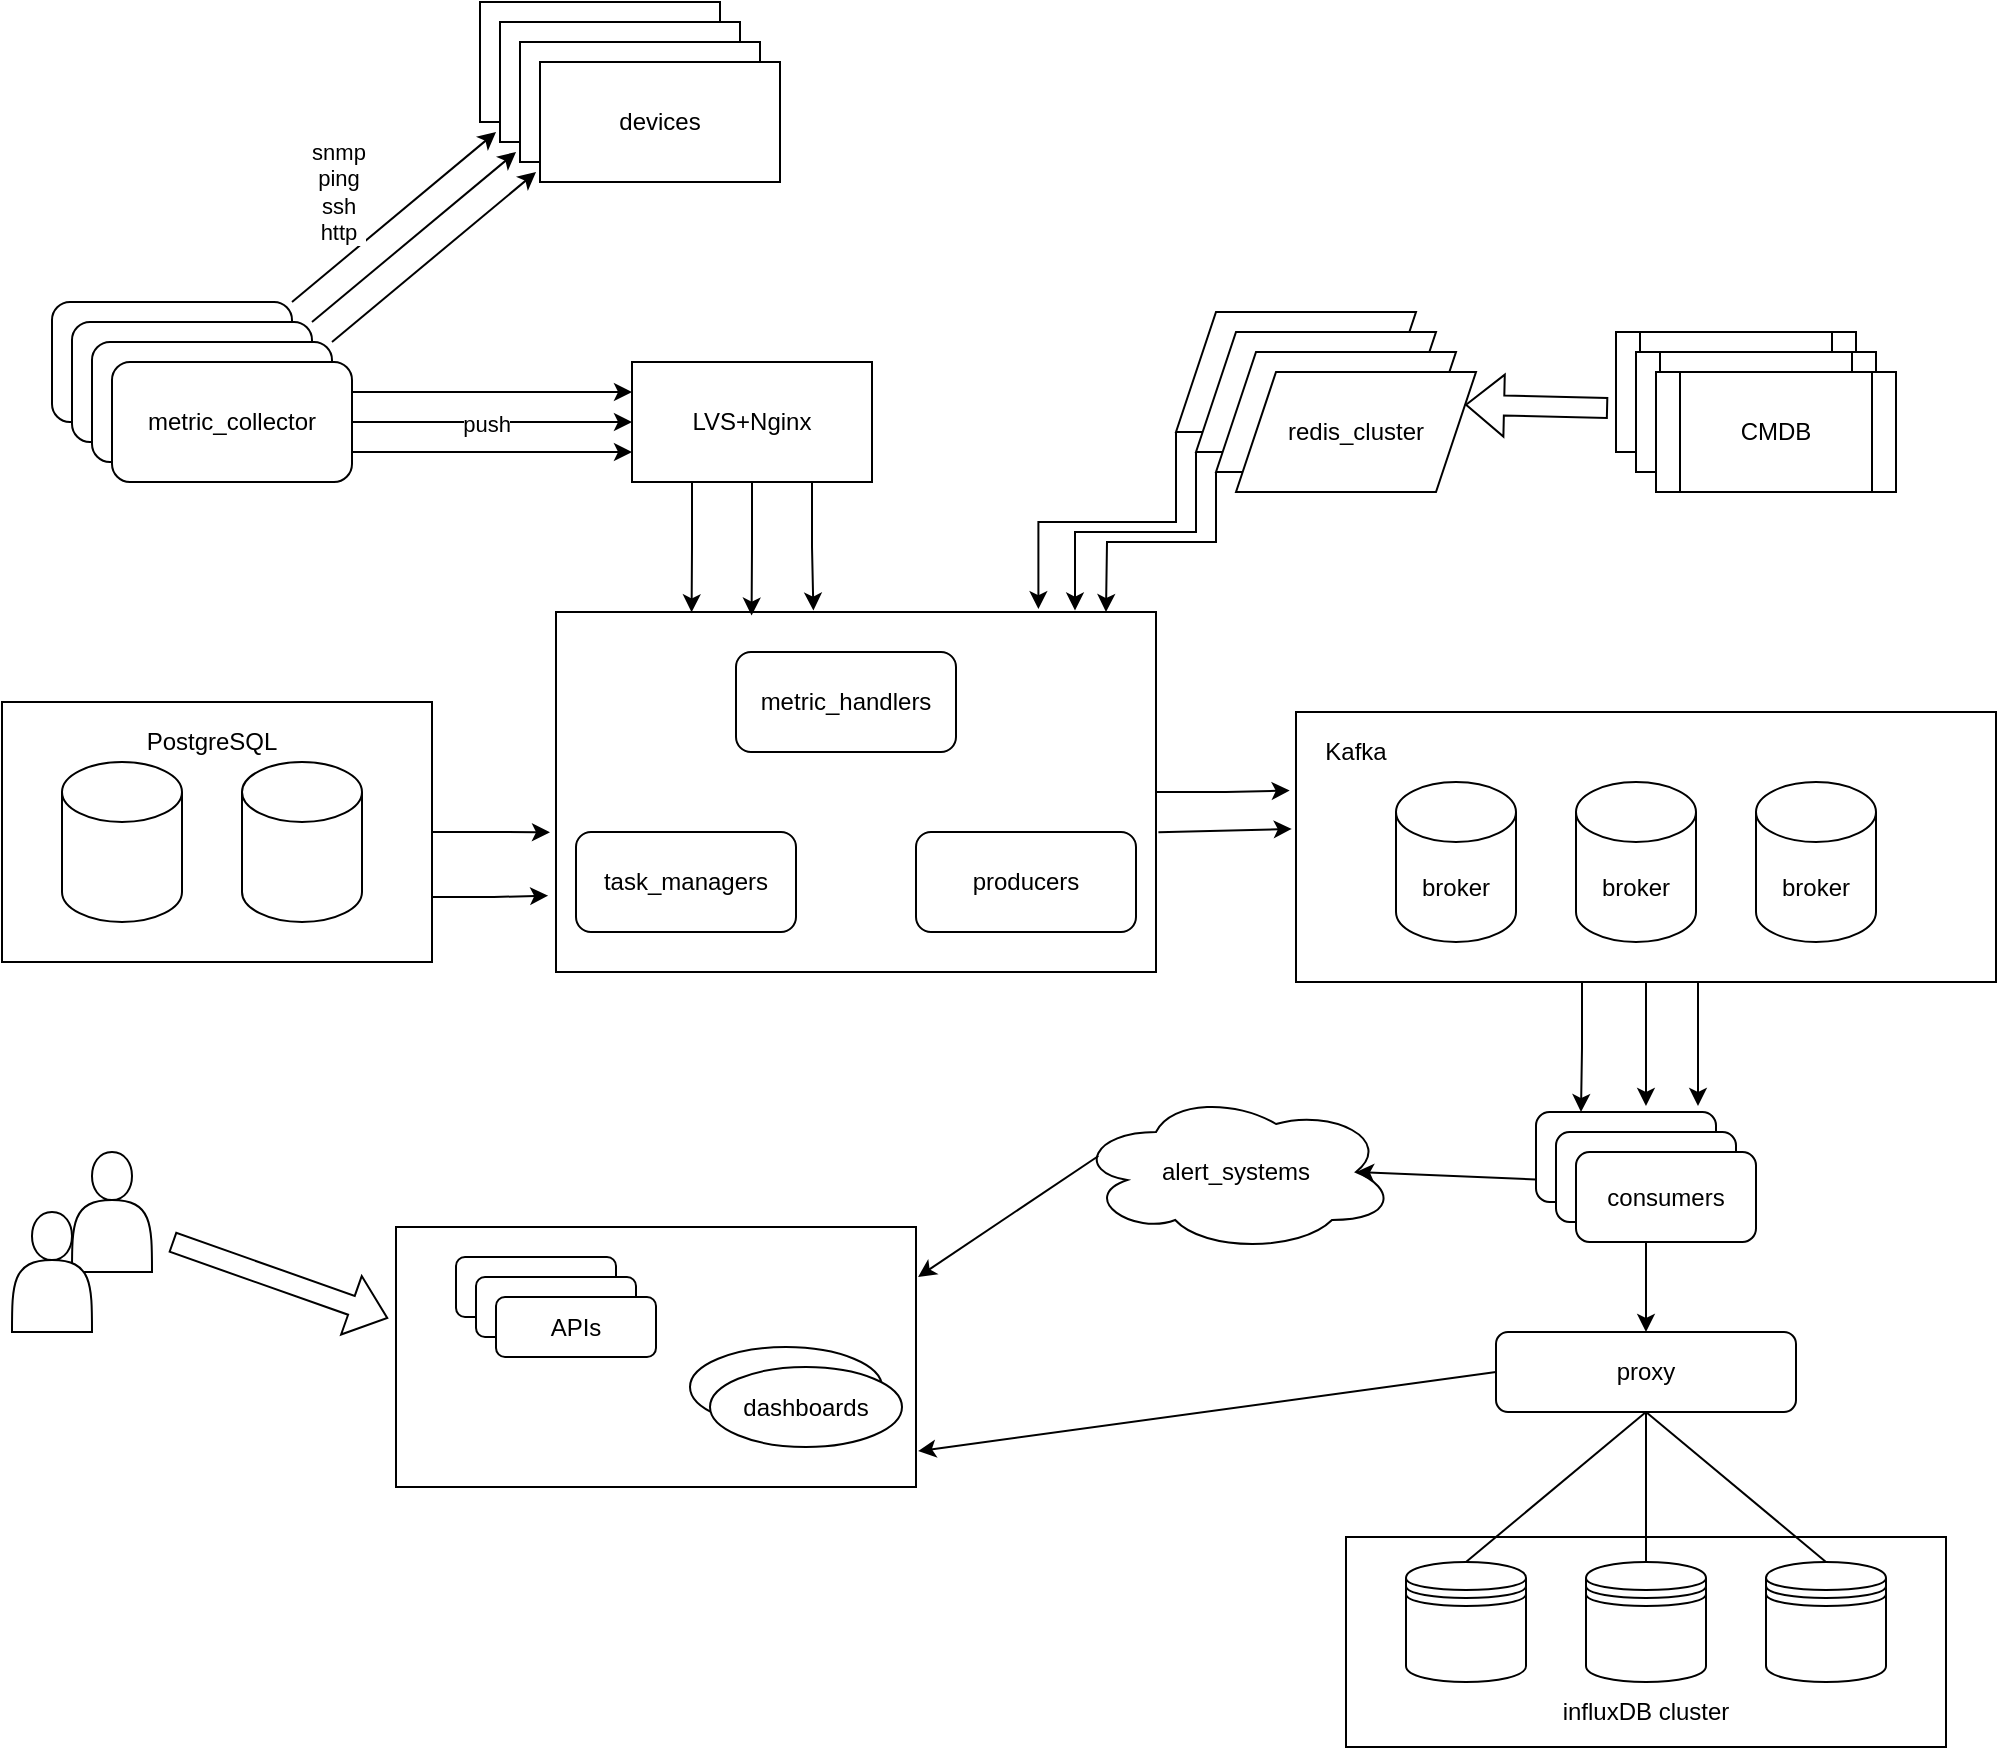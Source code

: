<mxfile version="18.1.3" type="github">
  <diagram id="axUKhrK0p_ziW7-8h0Oz" name="第 1 页">
    <mxGraphModel dx="848" dy="574" grid="1" gridSize="10" guides="0" tooltips="1" connect="1" arrows="1" fold="1" page="1" pageScale="1" pageWidth="827" pageHeight="1169" math="0" shadow="0">
      <root>
        <mxCell id="0" />
        <mxCell id="1" parent="0" />
        <mxCell id="WhgtrhslCeg2YoSa1LSP-162" style="edgeStyle=orthogonalEdgeStyle;rounded=0;orthogonalLoop=1;jettySize=auto;html=1;exitX=1;exitY=0.5;exitDx=0;exitDy=0;entryX=-0.009;entryY=0.291;entryDx=0;entryDy=0;entryPerimeter=0;" edge="1" parent="1" source="WhgtrhslCeg2YoSa1LSP-149" target="WhgtrhslCeg2YoSa1LSP-41">
          <mxGeometry relative="1" as="geometry" />
        </mxCell>
        <mxCell id="WhgtrhslCeg2YoSa1LSP-149" value="" style="rounded=0;whiteSpace=wrap;html=1;" vertex="1" parent="1">
          <mxGeometry x="290" y="450" width="300" height="180" as="geometry" />
        </mxCell>
        <mxCell id="WhgtrhslCeg2YoSa1LSP-98" value="" style="rounded=0;whiteSpace=wrap;html=1;" vertex="1" parent="1">
          <mxGeometry x="210" y="757.5" width="260" height="130" as="geometry" />
        </mxCell>
        <mxCell id="WhgtrhslCeg2YoSa1LSP-159" style="edgeStyle=orthogonalEdgeStyle;rounded=0;orthogonalLoop=1;jettySize=auto;html=1;exitX=1;exitY=0.5;exitDx=0;exitDy=0;entryX=-0.01;entryY=0.612;entryDx=0;entryDy=0;entryPerimeter=0;" edge="1" parent="1" source="WhgtrhslCeg2YoSa1LSP-123" target="WhgtrhslCeg2YoSa1LSP-149">
          <mxGeometry relative="1" as="geometry" />
        </mxCell>
        <mxCell id="WhgtrhslCeg2YoSa1LSP-161" style="edgeStyle=orthogonalEdgeStyle;rounded=0;orthogonalLoop=1;jettySize=auto;html=1;exitX=1;exitY=0.75;exitDx=0;exitDy=0;entryX=-0.013;entryY=0.788;entryDx=0;entryDy=0;entryPerimeter=0;" edge="1" parent="1" source="WhgtrhslCeg2YoSa1LSP-123" target="WhgtrhslCeg2YoSa1LSP-149">
          <mxGeometry relative="1" as="geometry" />
        </mxCell>
        <mxCell id="WhgtrhslCeg2YoSa1LSP-123" value="" style="rounded=0;whiteSpace=wrap;html=1;" vertex="1" parent="1">
          <mxGeometry x="13" y="495" width="215" height="130" as="geometry" />
        </mxCell>
        <mxCell id="WhgtrhslCeg2YoSa1LSP-82" value="" style="rounded=0;whiteSpace=wrap;html=1;" vertex="1" parent="1">
          <mxGeometry x="685" y="912.5" width="300" height="105" as="geometry" />
        </mxCell>
        <mxCell id="WhgtrhslCeg2YoSa1LSP-78" style="edgeStyle=orthogonalEdgeStyle;rounded=0;orthogonalLoop=1;jettySize=auto;html=1;exitX=0.5;exitY=1;exitDx=0;exitDy=0;entryX=0.611;entryY=-0.067;entryDx=0;entryDy=0;entryPerimeter=0;" edge="1" parent="1" source="WhgtrhslCeg2YoSa1LSP-41" target="WhgtrhslCeg2YoSa1LSP-68">
          <mxGeometry relative="1" as="geometry" />
        </mxCell>
        <mxCell id="WhgtrhslCeg2YoSa1LSP-79" style="edgeStyle=orthogonalEdgeStyle;rounded=0;orthogonalLoop=1;jettySize=auto;html=1;exitX=0.25;exitY=1;exitDx=0;exitDy=0;entryX=0.25;entryY=0;entryDx=0;entryDy=0;" edge="1" parent="1" source="WhgtrhslCeg2YoSa1LSP-41" target="WhgtrhslCeg2YoSa1LSP-68">
          <mxGeometry relative="1" as="geometry">
            <Array as="points">
              <mxPoint x="803" y="635" />
              <mxPoint x="803" y="668" />
            </Array>
          </mxGeometry>
        </mxCell>
        <mxCell id="WhgtrhslCeg2YoSa1LSP-80" style="edgeStyle=orthogonalEdgeStyle;rounded=0;orthogonalLoop=1;jettySize=auto;html=1;exitX=0.75;exitY=1;exitDx=0;exitDy=0;entryX=0.9;entryY=-0.067;entryDx=0;entryDy=0;entryPerimeter=0;" edge="1" parent="1" source="WhgtrhslCeg2YoSa1LSP-41" target="WhgtrhslCeg2YoSa1LSP-68">
          <mxGeometry relative="1" as="geometry">
            <Array as="points">
              <mxPoint x="861" y="635" />
            </Array>
          </mxGeometry>
        </mxCell>
        <mxCell id="WhgtrhslCeg2YoSa1LSP-41" value="" style="rounded=0;whiteSpace=wrap;html=1;" vertex="1" parent="1">
          <mxGeometry x="660" y="500" width="350" height="135" as="geometry" />
        </mxCell>
        <mxCell id="WhgtrhslCeg2YoSa1LSP-152" value="" style="edgeStyle=orthogonalEdgeStyle;rounded=0;orthogonalLoop=1;jettySize=auto;html=1;entryX=0.326;entryY=0.01;entryDx=0;entryDy=0;entryPerimeter=0;" edge="1" parent="1" source="WhgtrhslCeg2YoSa1LSP-1" target="WhgtrhslCeg2YoSa1LSP-149">
          <mxGeometry relative="1" as="geometry" />
        </mxCell>
        <mxCell id="WhgtrhslCeg2YoSa1LSP-154" style="edgeStyle=orthogonalEdgeStyle;rounded=0;orthogonalLoop=1;jettySize=auto;html=1;exitX=0.25;exitY=1;exitDx=0;exitDy=0;entryX=0.226;entryY=0.001;entryDx=0;entryDy=0;entryPerimeter=0;" edge="1" parent="1" source="WhgtrhslCeg2YoSa1LSP-1" target="WhgtrhslCeg2YoSa1LSP-149">
          <mxGeometry relative="1" as="geometry" />
        </mxCell>
        <mxCell id="WhgtrhslCeg2YoSa1LSP-155" style="edgeStyle=orthogonalEdgeStyle;rounded=0;orthogonalLoop=1;jettySize=auto;html=1;exitX=0.75;exitY=1;exitDx=0;exitDy=0;entryX=0.429;entryY=-0.004;entryDx=0;entryDy=0;entryPerimeter=0;" edge="1" parent="1" source="WhgtrhslCeg2YoSa1LSP-1" target="WhgtrhslCeg2YoSa1LSP-149">
          <mxGeometry relative="1" as="geometry" />
        </mxCell>
        <mxCell id="WhgtrhslCeg2YoSa1LSP-1" value="LVS+Nginx" style="rounded=0;whiteSpace=wrap;html=1;" vertex="1" parent="1">
          <mxGeometry x="328" y="325" width="120" height="60" as="geometry" />
        </mxCell>
        <mxCell id="WhgtrhslCeg2YoSa1LSP-2" value="" style="rounded=1;whiteSpace=wrap;html=1;" vertex="1" parent="1">
          <mxGeometry x="38" y="295" width="120" height="60" as="geometry" />
        </mxCell>
        <mxCell id="WhgtrhslCeg2YoSa1LSP-3" value="" style="rounded=1;whiteSpace=wrap;html=1;" vertex="1" parent="1">
          <mxGeometry x="48" y="305" width="120" height="60" as="geometry" />
        </mxCell>
        <mxCell id="WhgtrhslCeg2YoSa1LSP-4" value="" style="rounded=1;whiteSpace=wrap;html=1;" vertex="1" parent="1">
          <mxGeometry x="58" y="315" width="120" height="60" as="geometry" />
        </mxCell>
        <mxCell id="WhgtrhslCeg2YoSa1LSP-6" value="" style="edgeStyle=orthogonalEdgeStyle;rounded=0;orthogonalLoop=1;jettySize=auto;html=1;" edge="1" parent="1" source="WhgtrhslCeg2YoSa1LSP-5" target="WhgtrhslCeg2YoSa1LSP-1">
          <mxGeometry relative="1" as="geometry" />
        </mxCell>
        <mxCell id="WhgtrhslCeg2YoSa1LSP-33" value="push" style="edgeLabel;html=1;align=center;verticalAlign=middle;resizable=0;points=[];" vertex="1" connectable="0" parent="WhgtrhslCeg2YoSa1LSP-6">
          <mxGeometry x="-0.05" y="-1" relative="1" as="geometry">
            <mxPoint as="offset" />
          </mxGeometry>
        </mxCell>
        <mxCell id="WhgtrhslCeg2YoSa1LSP-61" style="edgeStyle=orthogonalEdgeStyle;rounded=0;orthogonalLoop=1;jettySize=auto;html=1;exitX=1;exitY=0.25;exitDx=0;exitDy=0;entryX=0;entryY=0.25;entryDx=0;entryDy=0;" edge="1" parent="1" source="WhgtrhslCeg2YoSa1LSP-5" target="WhgtrhslCeg2YoSa1LSP-1">
          <mxGeometry relative="1" as="geometry" />
        </mxCell>
        <mxCell id="WhgtrhslCeg2YoSa1LSP-62" style="edgeStyle=orthogonalEdgeStyle;rounded=0;orthogonalLoop=1;jettySize=auto;html=1;exitX=1;exitY=0.75;exitDx=0;exitDy=0;entryX=0;entryY=0.75;entryDx=0;entryDy=0;" edge="1" parent="1" source="WhgtrhslCeg2YoSa1LSP-5" target="WhgtrhslCeg2YoSa1LSP-1">
          <mxGeometry relative="1" as="geometry" />
        </mxCell>
        <mxCell id="WhgtrhslCeg2YoSa1LSP-5" value="metric_collector" style="rounded=1;whiteSpace=wrap;html=1;" vertex="1" parent="1">
          <mxGeometry x="68" y="325" width="120" height="60" as="geometry" />
        </mxCell>
        <mxCell id="WhgtrhslCeg2YoSa1LSP-158" style="edgeStyle=orthogonalEdgeStyle;rounded=0;orthogonalLoop=1;jettySize=auto;html=1;exitX=0;exitY=1;exitDx=0;exitDy=0;entryX=0.804;entryY=-0.008;entryDx=0;entryDy=0;entryPerimeter=0;" edge="1" parent="1" source="WhgtrhslCeg2YoSa1LSP-15" target="WhgtrhslCeg2YoSa1LSP-149">
          <mxGeometry relative="1" as="geometry" />
        </mxCell>
        <mxCell id="WhgtrhslCeg2YoSa1LSP-15" value="" style="shape=parallelogram;perimeter=parallelogramPerimeter;whiteSpace=wrap;html=1;fixedSize=1;" vertex="1" parent="1">
          <mxGeometry x="600" y="300" width="120" height="60" as="geometry" />
        </mxCell>
        <mxCell id="WhgtrhslCeg2YoSa1LSP-157" style="edgeStyle=orthogonalEdgeStyle;rounded=0;orthogonalLoop=1;jettySize=auto;html=1;exitX=0;exitY=1;exitDx=0;exitDy=0;entryX=0.865;entryY=-0.004;entryDx=0;entryDy=0;entryPerimeter=0;" edge="1" parent="1" source="WhgtrhslCeg2YoSa1LSP-16" target="WhgtrhslCeg2YoSa1LSP-149">
          <mxGeometry relative="1" as="geometry" />
        </mxCell>
        <mxCell id="WhgtrhslCeg2YoSa1LSP-16" value="" style="shape=parallelogram;perimeter=parallelogramPerimeter;whiteSpace=wrap;html=1;fixedSize=1;" vertex="1" parent="1">
          <mxGeometry x="610" y="310" width="120" height="60" as="geometry" />
        </mxCell>
        <mxCell id="WhgtrhslCeg2YoSa1LSP-156" style="edgeStyle=orthogonalEdgeStyle;rounded=0;orthogonalLoop=1;jettySize=auto;html=1;exitX=0;exitY=1;exitDx=0;exitDy=0;" edge="1" parent="1" source="WhgtrhslCeg2YoSa1LSP-17">
          <mxGeometry relative="1" as="geometry">
            <mxPoint x="565" y="450" as="targetPoint" />
          </mxGeometry>
        </mxCell>
        <mxCell id="WhgtrhslCeg2YoSa1LSP-17" value="" style="shape=parallelogram;perimeter=parallelogramPerimeter;whiteSpace=wrap;html=1;fixedSize=1;" vertex="1" parent="1">
          <mxGeometry x="620" y="320" width="120" height="60" as="geometry" />
        </mxCell>
        <mxCell id="WhgtrhslCeg2YoSa1LSP-18" value="redis_cluster" style="shape=parallelogram;perimeter=parallelogramPerimeter;whiteSpace=wrap;html=1;fixedSize=1;" vertex="1" parent="1">
          <mxGeometry x="630" y="330" width="120" height="60" as="geometry" />
        </mxCell>
        <mxCell id="WhgtrhslCeg2YoSa1LSP-26" value="task_managers" style="rounded=1;whiteSpace=wrap;html=1;" vertex="1" parent="1">
          <mxGeometry x="300" y="560" width="110" height="50" as="geometry" />
        </mxCell>
        <mxCell id="WhgtrhslCeg2YoSa1LSP-36" value="broker" style="shape=cylinder3;whiteSpace=wrap;html=1;boundedLbl=1;backgroundOutline=1;size=15;" vertex="1" parent="1">
          <mxGeometry x="710" y="535" width="60" height="80" as="geometry" />
        </mxCell>
        <mxCell id="WhgtrhslCeg2YoSa1LSP-37" value="broker" style="shape=cylinder3;whiteSpace=wrap;html=1;boundedLbl=1;backgroundOutline=1;size=15;" vertex="1" parent="1">
          <mxGeometry x="800" y="535" width="60" height="80" as="geometry" />
        </mxCell>
        <mxCell id="WhgtrhslCeg2YoSa1LSP-40" value="broker" style="shape=cylinder3;whiteSpace=wrap;html=1;boundedLbl=1;backgroundOutline=1;size=15;" vertex="1" parent="1">
          <mxGeometry x="890" y="535" width="60" height="80" as="geometry" />
        </mxCell>
        <mxCell id="WhgtrhslCeg2YoSa1LSP-42" value="Kafka" style="text;html=1;strokeColor=none;fillColor=none;align=center;verticalAlign=middle;whiteSpace=wrap;rounded=0;" vertex="1" parent="1">
          <mxGeometry x="660" y="505" width="60" height="30" as="geometry" />
        </mxCell>
        <mxCell id="WhgtrhslCeg2YoSa1LSP-50" value="CMDB" style="shape=process;whiteSpace=wrap;html=1;backgroundOutline=1;" vertex="1" parent="1">
          <mxGeometry x="820" y="310" width="120" height="60" as="geometry" />
        </mxCell>
        <mxCell id="WhgtrhslCeg2YoSa1LSP-51" value="CMDB" style="shape=process;whiteSpace=wrap;html=1;backgroundOutline=1;" vertex="1" parent="1">
          <mxGeometry x="830" y="320" width="120" height="60" as="geometry" />
        </mxCell>
        <mxCell id="WhgtrhslCeg2YoSa1LSP-52" value="CMDB" style="shape=process;whiteSpace=wrap;html=1;backgroundOutline=1;" vertex="1" parent="1">
          <mxGeometry x="840" y="330" width="120" height="60" as="geometry" />
        </mxCell>
        <mxCell id="WhgtrhslCeg2YoSa1LSP-53" value="" style="shape=flexArrow;endArrow=classic;html=1;rounded=0;entryX=1;entryY=0.25;entryDx=0;entryDy=0;exitX=-0.033;exitY=0.633;exitDx=0;exitDy=0;exitPerimeter=0;" edge="1" parent="1" source="WhgtrhslCeg2YoSa1LSP-50" target="WhgtrhslCeg2YoSa1LSP-18">
          <mxGeometry width="50" height="50" relative="1" as="geometry">
            <mxPoint x="490" y="250" as="sourcePoint" />
            <mxPoint x="540" y="200" as="targetPoint" />
          </mxGeometry>
        </mxCell>
        <mxCell id="WhgtrhslCeg2YoSa1LSP-68" value="API" style="rounded=1;whiteSpace=wrap;html=1;" vertex="1" parent="1">
          <mxGeometry x="780" y="700" width="90" height="45" as="geometry" />
        </mxCell>
        <mxCell id="WhgtrhslCeg2YoSa1LSP-69" value="API" style="rounded=1;whiteSpace=wrap;html=1;" vertex="1" parent="1">
          <mxGeometry x="790" y="710" width="90" height="45" as="geometry" />
        </mxCell>
        <mxCell id="WhgtrhslCeg2YoSa1LSP-96" value="" style="edgeStyle=orthogonalEdgeStyle;rounded=0;orthogonalLoop=1;jettySize=auto;html=1;" edge="1" parent="1" source="WhgtrhslCeg2YoSa1LSP-71" target="WhgtrhslCeg2YoSa1LSP-87">
          <mxGeometry relative="1" as="geometry">
            <Array as="points">
              <mxPoint x="835" y="780" />
              <mxPoint x="835" y="780" />
            </Array>
          </mxGeometry>
        </mxCell>
        <mxCell id="WhgtrhslCeg2YoSa1LSP-71" value="consumers" style="rounded=1;whiteSpace=wrap;html=1;" vertex="1" parent="1">
          <mxGeometry x="800" y="720" width="90" height="45" as="geometry" />
        </mxCell>
        <mxCell id="WhgtrhslCeg2YoSa1LSP-72" value="" style="shape=datastore;whiteSpace=wrap;html=1;" vertex="1" parent="1">
          <mxGeometry x="715" y="925" width="60" height="60" as="geometry" />
        </mxCell>
        <mxCell id="WhgtrhslCeg2YoSa1LSP-73" value="" style="shape=datastore;whiteSpace=wrap;html=1;" vertex="1" parent="1">
          <mxGeometry x="805" y="925" width="60" height="60" as="geometry" />
        </mxCell>
        <mxCell id="WhgtrhslCeg2YoSa1LSP-74" value="" style="shape=datastore;whiteSpace=wrap;html=1;" vertex="1" parent="1">
          <mxGeometry x="895" y="925" width="60" height="60" as="geometry" />
        </mxCell>
        <mxCell id="WhgtrhslCeg2YoSa1LSP-87" value="proxy" style="rounded=1;whiteSpace=wrap;html=1;" vertex="1" parent="1">
          <mxGeometry x="760" y="810" width="150" height="40" as="geometry" />
        </mxCell>
        <mxCell id="WhgtrhslCeg2YoSa1LSP-90" value="" style="endArrow=none;html=1;rounded=0;entryX=0.5;entryY=1;entryDx=0;entryDy=0;exitX=0.5;exitY=0;exitDx=0;exitDy=0;" edge="1" parent="1" source="WhgtrhslCeg2YoSa1LSP-72" target="WhgtrhslCeg2YoSa1LSP-87">
          <mxGeometry width="50" height="50" relative="1" as="geometry">
            <mxPoint x="775" y="907.5" as="sourcePoint" />
            <mxPoint x="825" y="857.5" as="targetPoint" />
          </mxGeometry>
        </mxCell>
        <mxCell id="WhgtrhslCeg2YoSa1LSP-91" value="" style="endArrow=none;html=1;rounded=0;exitX=0.5;exitY=0;exitDx=0;exitDy=0;entryX=0.5;entryY=1;entryDx=0;entryDy=0;" edge="1" parent="1" source="WhgtrhslCeg2YoSa1LSP-73" target="WhgtrhslCeg2YoSa1LSP-87">
          <mxGeometry width="50" height="50" relative="1" as="geometry">
            <mxPoint x="755" y="935" as="sourcePoint" />
            <mxPoint x="835" y="857.5" as="targetPoint" />
          </mxGeometry>
        </mxCell>
        <mxCell id="WhgtrhslCeg2YoSa1LSP-92" value="" style="endArrow=none;html=1;rounded=0;exitX=0.5;exitY=0;exitDx=0;exitDy=0;entryX=0.5;entryY=1;entryDx=0;entryDy=0;" edge="1" parent="1" source="WhgtrhslCeg2YoSa1LSP-74" target="WhgtrhslCeg2YoSa1LSP-87">
          <mxGeometry width="50" height="50" relative="1" as="geometry">
            <mxPoint x="845" y="935" as="sourcePoint" />
            <mxPoint x="845" y="860" as="targetPoint" />
          </mxGeometry>
        </mxCell>
        <mxCell id="WhgtrhslCeg2YoSa1LSP-93" value="influxDB cluster" style="text;html=1;strokeColor=none;fillColor=none;align=center;verticalAlign=middle;whiteSpace=wrap;rounded=0;" vertex="1" parent="1">
          <mxGeometry x="775" y="985" width="120" height="30" as="geometry" />
        </mxCell>
        <mxCell id="WhgtrhslCeg2YoSa1LSP-94" value="alert_systems" style="ellipse;shape=cloud;whiteSpace=wrap;html=1;rounded=1;" vertex="1" parent="1">
          <mxGeometry x="550" y="690" width="160" height="80" as="geometry" />
        </mxCell>
        <mxCell id="WhgtrhslCeg2YoSa1LSP-100" value="" style="shape=actor;whiteSpace=wrap;html=1;" vertex="1" parent="1">
          <mxGeometry x="48.0" y="720" width="40" height="60" as="geometry" />
        </mxCell>
        <mxCell id="WhgtrhslCeg2YoSa1LSP-101" value="" style="shape=actor;whiteSpace=wrap;html=1;" vertex="1" parent="1">
          <mxGeometry x="18" y="750" width="40" height="60" as="geometry" />
        </mxCell>
        <mxCell id="WhgtrhslCeg2YoSa1LSP-103" value="" style="rounded=1;whiteSpace=wrap;html=1;" vertex="1" parent="1">
          <mxGeometry x="240" y="772.5" width="80" height="30" as="geometry" />
        </mxCell>
        <mxCell id="WhgtrhslCeg2YoSa1LSP-104" value="" style="rounded=1;whiteSpace=wrap;html=1;" vertex="1" parent="1">
          <mxGeometry x="250" y="782.5" width="80" height="30" as="geometry" />
        </mxCell>
        <mxCell id="WhgtrhslCeg2YoSa1LSP-105" value="APIs" style="rounded=1;whiteSpace=wrap;html=1;" vertex="1" parent="1">
          <mxGeometry x="260" y="792.5" width="80" height="30" as="geometry" />
        </mxCell>
        <mxCell id="WhgtrhslCeg2YoSa1LSP-107" value="" style="ellipse;whiteSpace=wrap;html=1;" vertex="1" parent="1">
          <mxGeometry x="357" y="817.5" width="96" height="40" as="geometry" />
        </mxCell>
        <mxCell id="WhgtrhslCeg2YoSa1LSP-108" value="dashboards" style="ellipse;whiteSpace=wrap;html=1;" vertex="1" parent="1">
          <mxGeometry x="367" y="827.5" width="96" height="40" as="geometry" />
        </mxCell>
        <mxCell id="WhgtrhslCeg2YoSa1LSP-113" value="" style="shape=flexArrow;endArrow=classic;html=1;rounded=0;entryX=-0.015;entryY=0.351;entryDx=0;entryDy=0;entryPerimeter=0;" edge="1" parent="1" target="WhgtrhslCeg2YoSa1LSP-98">
          <mxGeometry width="50" height="50" relative="1" as="geometry">
            <mxPoint x="98" y="765" as="sourcePoint" />
            <mxPoint x="188" y="755" as="targetPoint" />
          </mxGeometry>
        </mxCell>
        <mxCell id="WhgtrhslCeg2YoSa1LSP-120" value="" style="shape=cylinder3;whiteSpace=wrap;html=1;boundedLbl=1;backgroundOutline=1;size=15;" vertex="1" parent="1">
          <mxGeometry x="43" y="525" width="60" height="80" as="geometry" />
        </mxCell>
        <mxCell id="WhgtrhslCeg2YoSa1LSP-122" value="" style="shape=cylinder3;whiteSpace=wrap;html=1;boundedLbl=1;backgroundOutline=1;size=15;" vertex="1" parent="1">
          <mxGeometry x="133" y="525" width="60" height="80" as="geometry" />
        </mxCell>
        <mxCell id="WhgtrhslCeg2YoSa1LSP-124" value="PostgreSQL" style="text;html=1;strokeColor=none;fillColor=none;align=center;verticalAlign=middle;whiteSpace=wrap;rounded=0;" vertex="1" parent="1">
          <mxGeometry x="88" y="500" width="60" height="30" as="geometry" />
        </mxCell>
        <mxCell id="WhgtrhslCeg2YoSa1LSP-134" value="devices" style="rounded=0;whiteSpace=wrap;html=1;" vertex="1" parent="1">
          <mxGeometry x="252" y="145" width="120" height="60" as="geometry" />
        </mxCell>
        <mxCell id="WhgtrhslCeg2YoSa1LSP-135" value="devices" style="rounded=0;whiteSpace=wrap;html=1;" vertex="1" parent="1">
          <mxGeometry x="262" y="155" width="120" height="60" as="geometry" />
        </mxCell>
        <mxCell id="WhgtrhslCeg2YoSa1LSP-136" value="devices" style="rounded=0;whiteSpace=wrap;html=1;" vertex="1" parent="1">
          <mxGeometry x="272" y="165" width="120" height="60" as="geometry" />
        </mxCell>
        <mxCell id="WhgtrhslCeg2YoSa1LSP-137" value="devices" style="rounded=0;whiteSpace=wrap;html=1;" vertex="1" parent="1">
          <mxGeometry x="282" y="175" width="120" height="60" as="geometry" />
        </mxCell>
        <mxCell id="WhgtrhslCeg2YoSa1LSP-138" value="" style="endArrow=classic;html=1;rounded=0;entryX=0.067;entryY=1.083;entryDx=0;entryDy=0;entryPerimeter=0;exitX=1;exitY=0;exitDx=0;exitDy=0;" edge="1" parent="1" source="WhgtrhslCeg2YoSa1LSP-2" target="WhgtrhslCeg2YoSa1LSP-134">
          <mxGeometry width="50" height="50" relative="1" as="geometry">
            <mxPoint x="128" y="245" as="sourcePoint" />
            <mxPoint x="178" y="195" as="targetPoint" />
          </mxGeometry>
        </mxCell>
        <mxCell id="WhgtrhslCeg2YoSa1LSP-139" value="" style="endArrow=classic;html=1;rounded=0;entryX=0.067;entryY=1.083;entryDx=0;entryDy=0;entryPerimeter=0;exitX=1;exitY=0;exitDx=0;exitDy=0;" edge="1" parent="1">
          <mxGeometry width="50" height="50" relative="1" as="geometry">
            <mxPoint x="168" y="305" as="sourcePoint" />
            <mxPoint x="270.04" y="219.98" as="targetPoint" />
          </mxGeometry>
        </mxCell>
        <mxCell id="WhgtrhslCeg2YoSa1LSP-141" value="snmp&lt;br&gt;ping&lt;br&gt;ssh&lt;br&gt;http" style="edgeLabel;html=1;align=center;verticalAlign=middle;resizable=0;points=[];" vertex="1" connectable="0" parent="WhgtrhslCeg2YoSa1LSP-139">
          <mxGeometry x="-0.069" y="-1" relative="1" as="geometry">
            <mxPoint x="-36" y="-26" as="offset" />
          </mxGeometry>
        </mxCell>
        <mxCell id="WhgtrhslCeg2YoSa1LSP-140" value="" style="endArrow=classic;html=1;rounded=0;entryX=0.067;entryY=1.083;entryDx=0;entryDy=0;entryPerimeter=0;exitX=1;exitY=0;exitDx=0;exitDy=0;" edge="1" parent="1">
          <mxGeometry width="50" height="50" relative="1" as="geometry">
            <mxPoint x="178" y="315" as="sourcePoint" />
            <mxPoint x="280.04" y="229.98" as="targetPoint" />
          </mxGeometry>
        </mxCell>
        <mxCell id="WhgtrhslCeg2YoSa1LSP-145" value="" style="endArrow=classic;html=1;rounded=0;exitX=0.07;exitY=0.4;exitDx=0;exitDy=0;exitPerimeter=0;entryX=1.004;entryY=0.192;entryDx=0;entryDy=0;entryPerimeter=0;" edge="1" parent="1" source="WhgtrhslCeg2YoSa1LSP-94" target="WhgtrhslCeg2YoSa1LSP-98">
          <mxGeometry width="50" height="50" relative="1" as="geometry">
            <mxPoint x="490" y="737.5" as="sourcePoint" />
            <mxPoint x="490" y="782.5" as="targetPoint" />
          </mxGeometry>
        </mxCell>
        <mxCell id="WhgtrhslCeg2YoSa1LSP-146" value="" style="endArrow=classic;html=1;rounded=0;entryX=1.004;entryY=0.862;entryDx=0;entryDy=0;exitX=0;exitY=0.5;exitDx=0;exitDy=0;entryPerimeter=0;" edge="1" parent="1" source="WhgtrhslCeg2YoSa1LSP-87" target="WhgtrhslCeg2YoSa1LSP-98">
          <mxGeometry width="50" height="50" relative="1" as="geometry">
            <mxPoint x="690.0" y="892" as="sourcePoint" />
            <mxPoint x="491.6" y="897.5" as="targetPoint" />
          </mxGeometry>
        </mxCell>
        <mxCell id="WhgtrhslCeg2YoSa1LSP-150" value="producers" style="rounded=1;whiteSpace=wrap;html=1;" vertex="1" parent="1">
          <mxGeometry x="470" y="560" width="110" height="50" as="geometry" />
        </mxCell>
        <mxCell id="WhgtrhslCeg2YoSa1LSP-151" value="metric_handlers" style="rounded=1;whiteSpace=wrap;html=1;" vertex="1" parent="1">
          <mxGeometry x="380" y="470" width="110" height="50" as="geometry" />
        </mxCell>
        <mxCell id="WhgtrhslCeg2YoSa1LSP-164" value="" style="endArrow=classic;html=1;rounded=0;entryX=-0.006;entryY=0.433;entryDx=0;entryDy=0;entryPerimeter=0;exitX=1.004;exitY=0.612;exitDx=0;exitDy=0;exitPerimeter=0;" edge="1" parent="1" source="WhgtrhslCeg2YoSa1LSP-149" target="WhgtrhslCeg2YoSa1LSP-41">
          <mxGeometry width="50" height="50" relative="1" as="geometry">
            <mxPoint x="600" y="660" as="sourcePoint" />
            <mxPoint x="650" y="610" as="targetPoint" />
          </mxGeometry>
        </mxCell>
        <mxCell id="WhgtrhslCeg2YoSa1LSP-166" value="" style="endArrow=classic;html=1;rounded=0;entryX=0.875;entryY=0.5;entryDx=0;entryDy=0;entryPerimeter=0;exitX=0;exitY=0.75;exitDx=0;exitDy=0;" edge="1" parent="1" source="WhgtrhslCeg2YoSa1LSP-68" target="WhgtrhslCeg2YoSa1LSP-94">
          <mxGeometry width="50" height="50" relative="1" as="geometry">
            <mxPoint x="730" y="730" as="sourcePoint" />
            <mxPoint x="780" y="680" as="targetPoint" />
          </mxGeometry>
        </mxCell>
      </root>
    </mxGraphModel>
  </diagram>
</mxfile>
